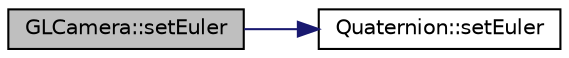 digraph "GLCamera::setEuler"
{
 // INTERACTIVE_SVG=YES
  edge [fontname="Helvetica",fontsize="10",labelfontname="Helvetica",labelfontsize="10"];
  node [fontname="Helvetica",fontsize="10",shape=record];
  rankdir="LR";
  Node1 [label="GLCamera::setEuler",height=0.2,width=0.4,color="black", fillcolor="grey75", style="filled", fontcolor="black"];
  Node1 -> Node2 [color="midnightblue",fontsize="10",style="solid",fontname="Helvetica"];
  Node2 [label="Quaternion::setEuler",height=0.2,width=0.4,color="black", fillcolor="white", style="filled",URL="$dc/de3/class_quaternion.html#a4d02d6e6497a0d8c8c72c8733c52ed33"];
}
